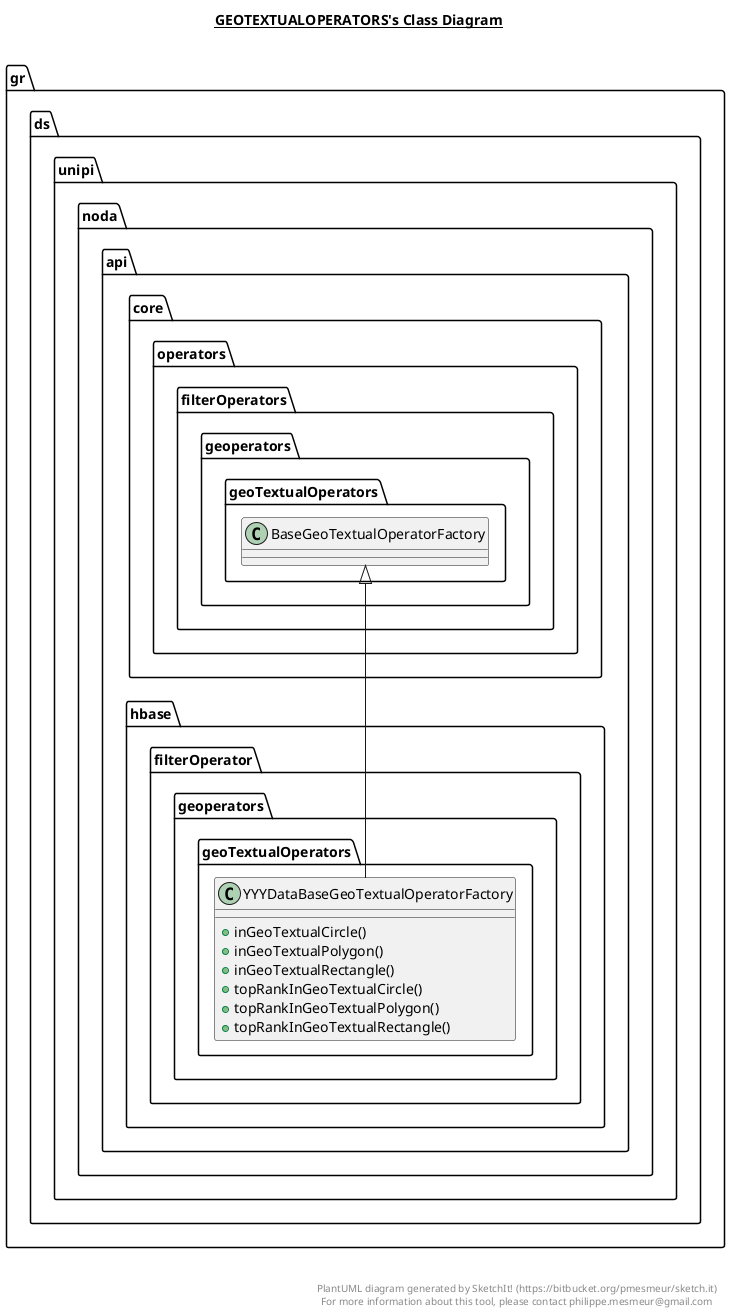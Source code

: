 @startuml

title __GEOTEXTUALOPERATORS's Class Diagram__\n

  namespace gr.ds.unipi.noda.api.hbase {
    namespace filterOperator.geoperators.geoTextualOperators {
      class gr.ds.unipi.noda.api.hbase.filterOperator.geoperators.geoTextualOperators.YYYDataBaseGeoTextualOperatorFactory {
          + inGeoTextualCircle()
          + inGeoTextualPolygon()
          + inGeoTextualRectangle()
          + topRankInGeoTextualCircle()
          + topRankInGeoTextualPolygon()
          + topRankInGeoTextualRectangle()
      }
    }
  }
  

  gr.ds.unipi.noda.api.hbase.filterOperator.geoperators.geoTextualOperators.YYYDataBaseGeoTextualOperatorFactory -up-|> gr.ds.unipi.noda.api.core.operators.filterOperators.geoperators.geoTextualOperators.BaseGeoTextualOperatorFactory


right footer


PlantUML diagram generated by SketchIt! (https://bitbucket.org/pmesmeur/sketch.it)
For more information about this tool, please contact philippe.mesmeur@gmail.com
endfooter

@enduml
